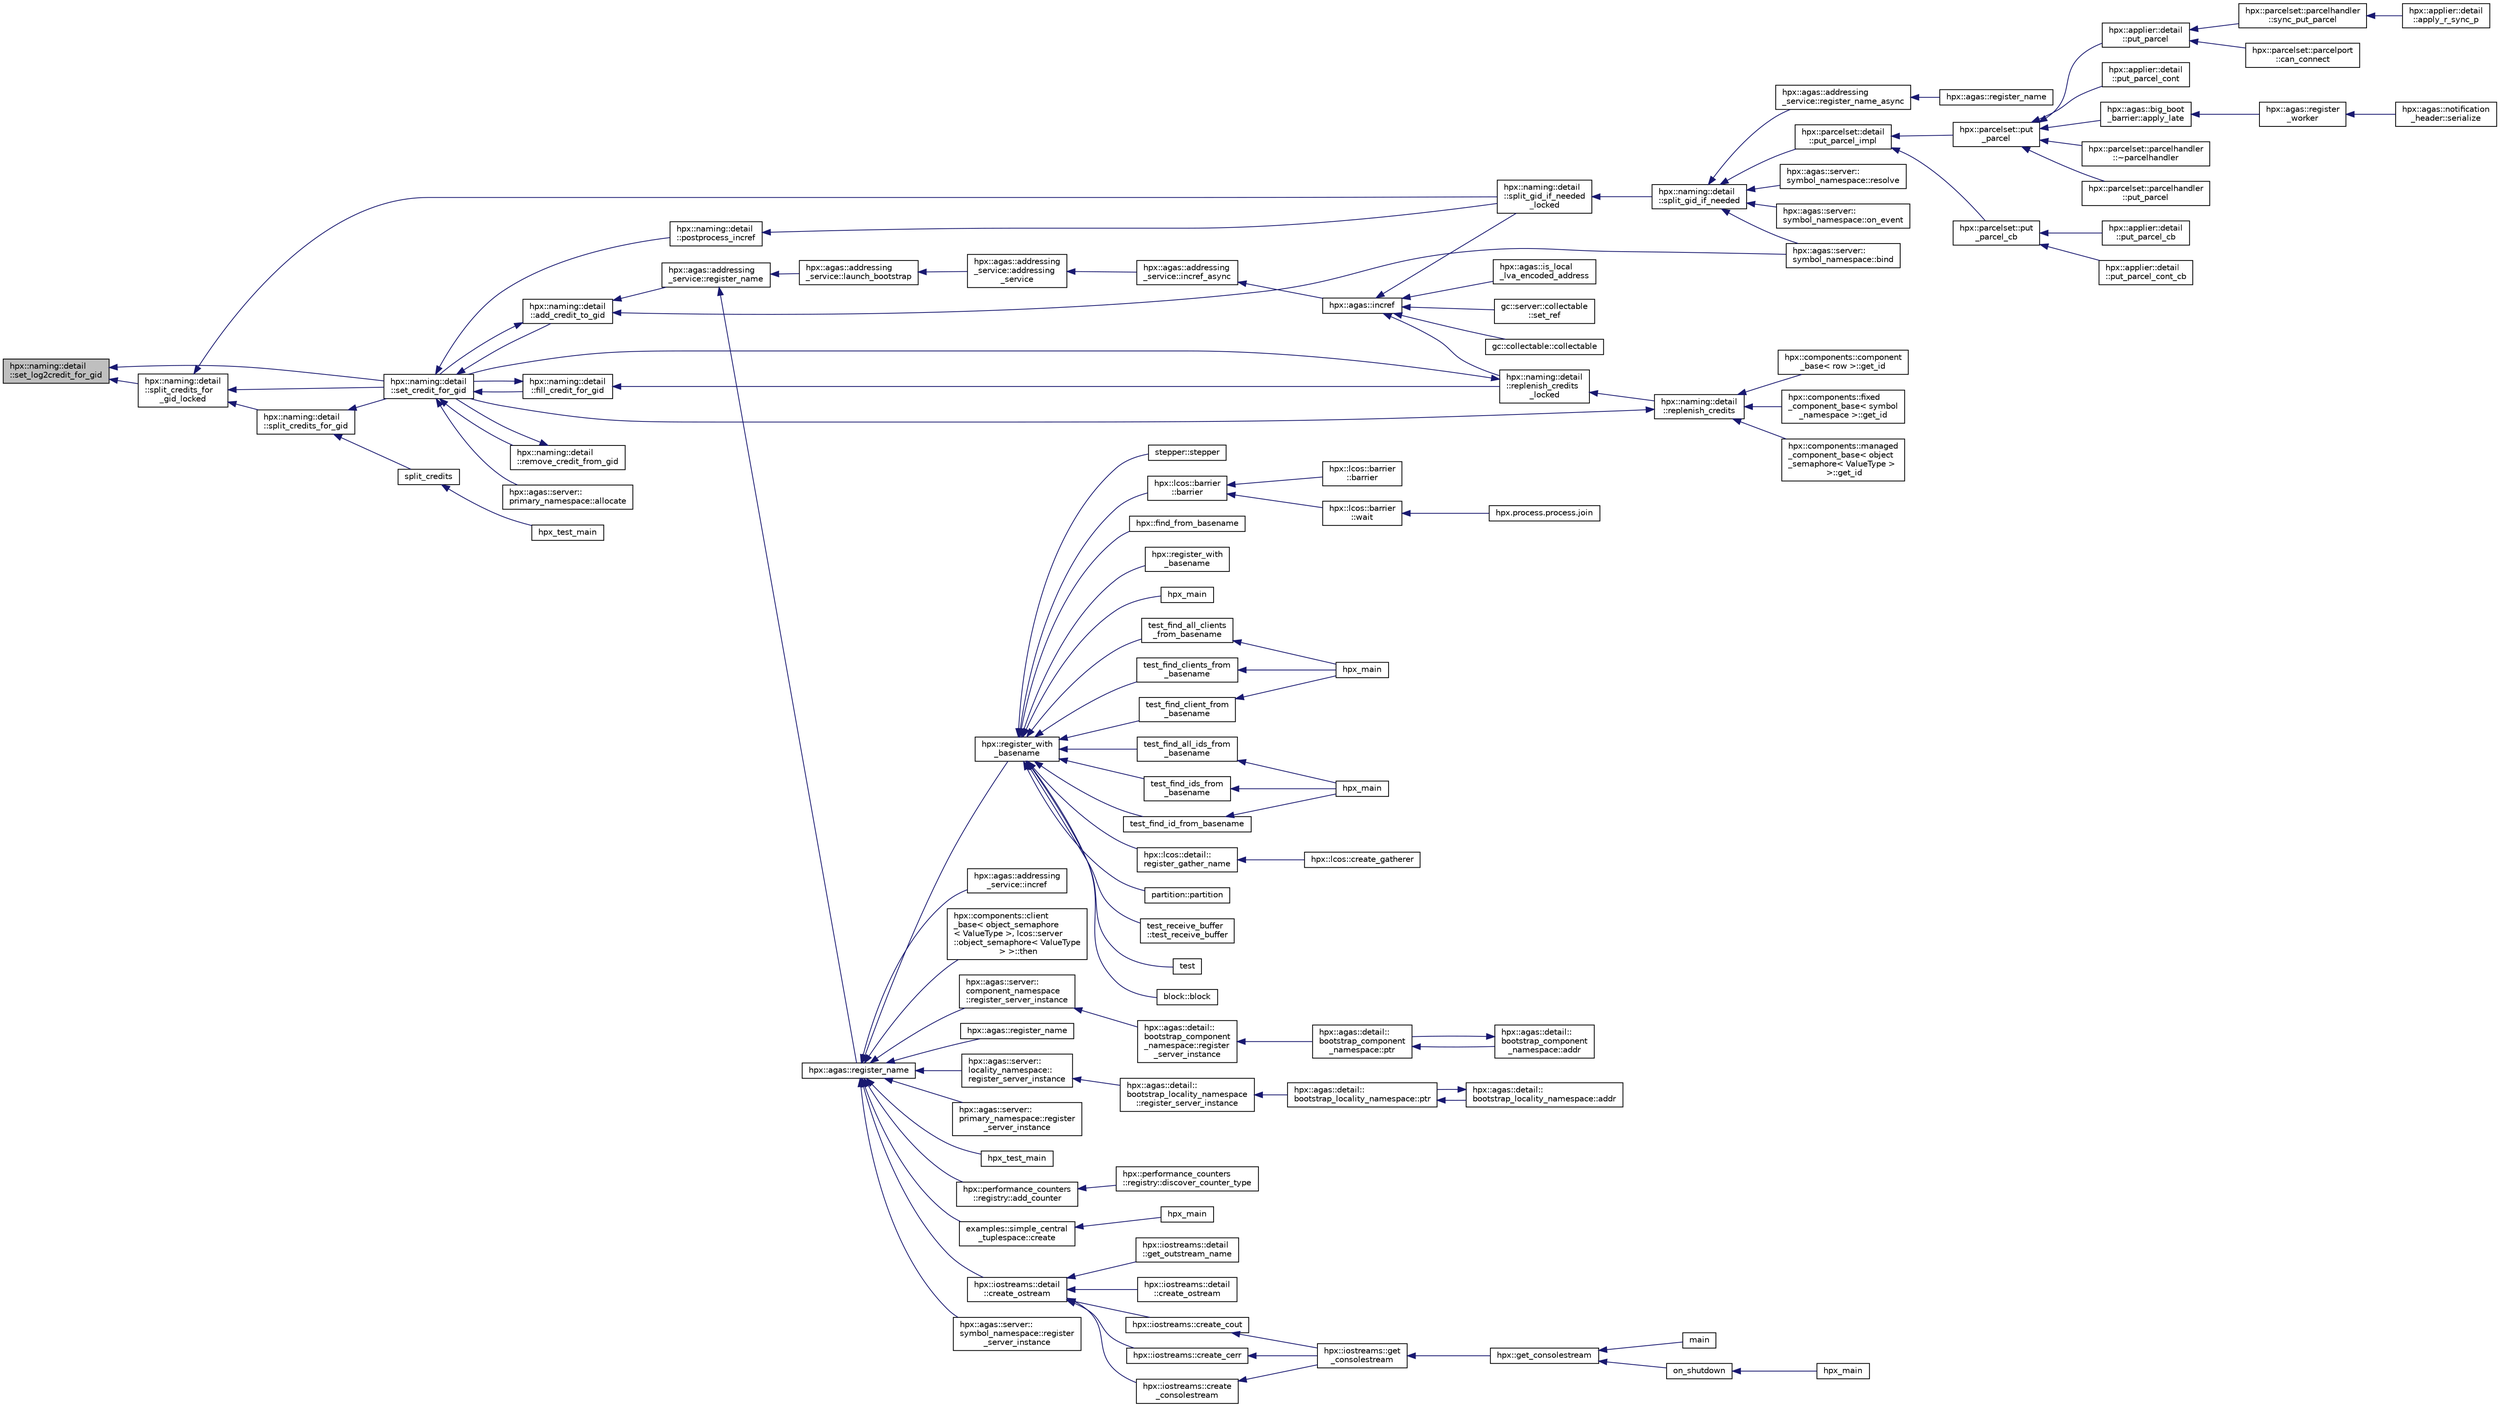 digraph "hpx::naming::detail::set_log2credit_for_gid"
{
  edge [fontname="Helvetica",fontsize="10",labelfontname="Helvetica",labelfontsize="10"];
  node [fontname="Helvetica",fontsize="10",shape=record];
  rankdir="LR";
  Node3352 [label="hpx::naming::detail\l::set_log2credit_for_gid",height=0.2,width=0.4,color="black", fillcolor="grey75", style="filled", fontcolor="black"];
  Node3352 -> Node3353 [dir="back",color="midnightblue",fontsize="10",style="solid",fontname="Helvetica"];
  Node3353 [label="hpx::naming::detail\l::split_credits_for\l_gid_locked",height=0.2,width=0.4,color="black", fillcolor="white", style="filled",URL="$d5/d18/namespacehpx_1_1naming_1_1detail.html#a66dfb706e0b0fe738646b762b2b5403b"];
  Node3353 -> Node3354 [dir="back",color="midnightblue",fontsize="10",style="solid",fontname="Helvetica"];
  Node3354 [label="hpx::naming::detail\l::split_gid_if_needed\l_locked",height=0.2,width=0.4,color="black", fillcolor="white", style="filled",URL="$d5/d18/namespacehpx_1_1naming_1_1detail.html#a8a41d874bb719f702a76d483293d9d56"];
  Node3354 -> Node3355 [dir="back",color="midnightblue",fontsize="10",style="solid",fontname="Helvetica"];
  Node3355 [label="hpx::naming::detail\l::split_gid_if_needed",height=0.2,width=0.4,color="black", fillcolor="white", style="filled",URL="$d5/d18/namespacehpx_1_1naming_1_1detail.html#a106949fcb9087fb6bdca67d048d6568f"];
  Node3355 -> Node3356 [dir="back",color="midnightblue",fontsize="10",style="solid",fontname="Helvetica"];
  Node3356 [label="hpx::agas::addressing\l_service::register_name_async",height=0.2,width=0.4,color="black", fillcolor="white", style="filled",URL="$db/d58/structhpx_1_1agas_1_1addressing__service.html#adfd0ce835927a3c0396b6fc9e9fbb3cf"];
  Node3356 -> Node3357 [dir="back",color="midnightblue",fontsize="10",style="solid",fontname="Helvetica"];
  Node3357 [label="hpx::agas::register_name",height=0.2,width=0.4,color="black", fillcolor="white", style="filled",URL="$dc/d54/namespacehpx_1_1agas.html#adc43905ef74ad9948375f3948b64fc2f"];
  Node3355 -> Node3358 [dir="back",color="midnightblue",fontsize="10",style="solid",fontname="Helvetica"];
  Node3358 [label="hpx::parcelset::detail\l::put_parcel_impl",height=0.2,width=0.4,color="black", fillcolor="white", style="filled",URL="$dc/d4e/namespacehpx_1_1parcelset_1_1detail.html#a0dfe29365976960c7f5db6388e8ce603"];
  Node3358 -> Node3359 [dir="back",color="midnightblue",fontsize="10",style="solid",fontname="Helvetica"];
  Node3359 [label="hpx::parcelset::put\l_parcel",height=0.2,width=0.4,color="black", fillcolor="white", style="filled",URL="$d4/d41/namespacehpx_1_1parcelset.html#a53a9f5c6cf260dc8d06d194c96182b65"];
  Node3359 -> Node3360 [dir="back",color="midnightblue",fontsize="10",style="solid",fontname="Helvetica"];
  Node3360 [label="hpx::applier::detail\l::put_parcel",height=0.2,width=0.4,color="black", fillcolor="white", style="filled",URL="$d1/d2a/namespacehpx_1_1applier_1_1detail.html#a4d568b8071bb894a09fabfba232c2663"];
  Node3360 -> Node3361 [dir="back",color="midnightblue",fontsize="10",style="solid",fontname="Helvetica"];
  Node3361 [label="hpx::parcelset::parcelhandler\l::sync_put_parcel",height=0.2,width=0.4,color="black", fillcolor="white", style="filled",URL="$d4/d2f/classhpx_1_1parcelset_1_1parcelhandler.html#ad478f8b244ec822fcbcb84aa67b17497"];
  Node3361 -> Node3362 [dir="back",color="midnightblue",fontsize="10",style="solid",fontname="Helvetica"];
  Node3362 [label="hpx::applier::detail\l::apply_r_sync_p",height=0.2,width=0.4,color="black", fillcolor="white", style="filled",URL="$d1/d2a/namespacehpx_1_1applier_1_1detail.html#ab69485311adeb590afa621a4b4be595d"];
  Node3360 -> Node3363 [dir="back",color="midnightblue",fontsize="10",style="solid",fontname="Helvetica"];
  Node3363 [label="hpx::parcelset::parcelport\l::can_connect",height=0.2,width=0.4,color="black", fillcolor="white", style="filled",URL="$d9/d67/classhpx_1_1parcelset_1_1parcelport.html#a68bd6750625124e4de6309e74283a767"];
  Node3359 -> Node3364 [dir="back",color="midnightblue",fontsize="10",style="solid",fontname="Helvetica"];
  Node3364 [label="hpx::applier::detail\l::put_parcel_cont",height=0.2,width=0.4,color="black", fillcolor="white", style="filled",URL="$d1/d2a/namespacehpx_1_1applier_1_1detail.html#aa5119ce6a8f642d2bacf23dc42ade0f9"];
  Node3359 -> Node3365 [dir="back",color="midnightblue",fontsize="10",style="solid",fontname="Helvetica"];
  Node3365 [label="hpx::agas::big_boot\l_barrier::apply_late",height=0.2,width=0.4,color="black", fillcolor="white", style="filled",URL="$d8/db6/structhpx_1_1agas_1_1big__boot__barrier.html#a9148a04a25bea5a37d77b3ff20e1ebfb"];
  Node3365 -> Node3366 [dir="back",color="midnightblue",fontsize="10",style="solid",fontname="Helvetica"];
  Node3366 [label="hpx::agas::register\l_worker",height=0.2,width=0.4,color="black", fillcolor="white", style="filled",URL="$dc/d54/namespacehpx_1_1agas.html#a3c98dc053a97fca0f3f3b5719d9f8336"];
  Node3366 -> Node3367 [dir="back",color="midnightblue",fontsize="10",style="solid",fontname="Helvetica"];
  Node3367 [label="hpx::agas::notification\l_header::serialize",height=0.2,width=0.4,color="black", fillcolor="white", style="filled",URL="$de/dae/structhpx_1_1agas_1_1notification__header.html#aa028cf0e80baf9259523c340c4568634"];
  Node3359 -> Node3368 [dir="back",color="midnightblue",fontsize="10",style="solid",fontname="Helvetica"];
  Node3368 [label="hpx::parcelset::parcelhandler\l::~parcelhandler",height=0.2,width=0.4,color="black", fillcolor="white", style="filled",URL="$d4/d2f/classhpx_1_1parcelset_1_1parcelhandler.html#a938c1c4259b1be845dc0197465969a17"];
  Node3359 -> Node3369 [dir="back",color="midnightblue",fontsize="10",style="solid",fontname="Helvetica"];
  Node3369 [label="hpx::parcelset::parcelhandler\l::put_parcel",height=0.2,width=0.4,color="black", fillcolor="white", style="filled",URL="$d4/d2f/classhpx_1_1parcelset_1_1parcelhandler.html#aad45344f98c3f15456325c7270ae5ade"];
  Node3358 -> Node3370 [dir="back",color="midnightblue",fontsize="10",style="solid",fontname="Helvetica"];
  Node3370 [label="hpx::parcelset::put\l_parcel_cb",height=0.2,width=0.4,color="black", fillcolor="white", style="filled",URL="$d4/d41/namespacehpx_1_1parcelset.html#a44a60f48094a44cbb7f52b7807dc56ff"];
  Node3370 -> Node3371 [dir="back",color="midnightblue",fontsize="10",style="solid",fontname="Helvetica"];
  Node3371 [label="hpx::applier::detail\l::put_parcel_cb",height=0.2,width=0.4,color="black", fillcolor="white", style="filled",URL="$d1/d2a/namespacehpx_1_1applier_1_1detail.html#a96b7471f7a59fa4d3d298e562507c339"];
  Node3370 -> Node3372 [dir="back",color="midnightblue",fontsize="10",style="solid",fontname="Helvetica"];
  Node3372 [label="hpx::applier::detail\l::put_parcel_cont_cb",height=0.2,width=0.4,color="black", fillcolor="white", style="filled",URL="$d1/d2a/namespacehpx_1_1applier_1_1detail.html#acb5d7569cd53998c51e4b48f09d62e83"];
  Node3355 -> Node3373 [dir="back",color="midnightblue",fontsize="10",style="solid",fontname="Helvetica"];
  Node3373 [label="hpx::agas::server::\lsymbol_namespace::bind",height=0.2,width=0.4,color="black", fillcolor="white", style="filled",URL="$dc/da6/structhpx_1_1agas_1_1server_1_1symbol__namespace.html#a229ead0876ac8c5754793a2ca68de559"];
  Node3355 -> Node3374 [dir="back",color="midnightblue",fontsize="10",style="solid",fontname="Helvetica"];
  Node3374 [label="hpx::agas::server::\lsymbol_namespace::resolve",height=0.2,width=0.4,color="black", fillcolor="white", style="filled",URL="$dc/da6/structhpx_1_1agas_1_1server_1_1symbol__namespace.html#aec3fc24e40dc96142eb77537945e92d5"];
  Node3355 -> Node3375 [dir="back",color="midnightblue",fontsize="10",style="solid",fontname="Helvetica"];
  Node3375 [label="hpx::agas::server::\lsymbol_namespace::on_event",height=0.2,width=0.4,color="black", fillcolor="white", style="filled",URL="$dc/da6/structhpx_1_1agas_1_1server_1_1symbol__namespace.html#abbfcf18e8d40612e4fa618a39a2fc492"];
  Node3353 -> Node3376 [dir="back",color="midnightblue",fontsize="10",style="solid",fontname="Helvetica"];
  Node3376 [label="hpx::naming::detail\l::split_credits_for_gid",height=0.2,width=0.4,color="black", fillcolor="white", style="filled",URL="$d5/d18/namespacehpx_1_1naming_1_1detail.html#ab2f9863a9fdf1ca9b7990f6005b912be"];
  Node3376 -> Node3377 [dir="back",color="midnightblue",fontsize="10",style="solid",fontname="Helvetica"];
  Node3377 [label="hpx::naming::detail\l::set_credit_for_gid",height=0.2,width=0.4,color="black", fillcolor="white", style="filled",URL="$d5/d18/namespacehpx_1_1naming_1_1detail.html#a87703193ff814a4e1c912e98e655ec51"];
  Node3377 -> Node3378 [dir="back",color="midnightblue",fontsize="10",style="solid",fontname="Helvetica"];
  Node3378 [label="hpx::naming::detail\l::postprocess_incref",height=0.2,width=0.4,color="black", fillcolor="white", style="filled",URL="$d5/d18/namespacehpx_1_1naming_1_1detail.html#a9d2708b2b1a4087d64195137b077ef1d"];
  Node3378 -> Node3354 [dir="back",color="midnightblue",fontsize="10",style="solid",fontname="Helvetica"];
  Node3377 -> Node3379 [dir="back",color="midnightblue",fontsize="10",style="solid",fontname="Helvetica"];
  Node3379 [label="hpx::naming::detail\l::add_credit_to_gid",height=0.2,width=0.4,color="black", fillcolor="white", style="filled",URL="$d5/d18/namespacehpx_1_1naming_1_1detail.html#ab13848a91587535a393be4def980e832"];
  Node3379 -> Node3380 [dir="back",color="midnightblue",fontsize="10",style="solid",fontname="Helvetica"];
  Node3380 [label="hpx::agas::addressing\l_service::register_name",height=0.2,width=0.4,color="black", fillcolor="white", style="filled",URL="$db/d58/structhpx_1_1agas_1_1addressing__service.html#a5929d7fd681a5ed692bfbeaa503fc32d",tooltip="Register a global name with a global address (id) "];
  Node3380 -> Node3381 [dir="back",color="midnightblue",fontsize="10",style="solid",fontname="Helvetica"];
  Node3381 [label="hpx::agas::addressing\l_service::launch_bootstrap",height=0.2,width=0.4,color="black", fillcolor="white", style="filled",URL="$db/d58/structhpx_1_1agas_1_1addressing__service.html#a664380be3597d3ca31677b2ae5800e76"];
  Node3381 -> Node3382 [dir="back",color="midnightblue",fontsize="10",style="solid",fontname="Helvetica"];
  Node3382 [label="hpx::agas::addressing\l_service::addressing\l_service",height=0.2,width=0.4,color="black", fillcolor="white", style="filled",URL="$db/d58/structhpx_1_1agas_1_1addressing__service.html#a4cd885b12c530009f44f7372c197d54f"];
  Node3382 -> Node3383 [dir="back",color="midnightblue",fontsize="10",style="solid",fontname="Helvetica"];
  Node3383 [label="hpx::agas::addressing\l_service::incref_async",height=0.2,width=0.4,color="black", fillcolor="white", style="filled",URL="$db/d58/structhpx_1_1agas_1_1addressing__service.html#adae9df2634cf648f129f203c3678c1c1",tooltip="Increment the global reference count for the given id. "];
  Node3383 -> Node3384 [dir="back",color="midnightblue",fontsize="10",style="solid",fontname="Helvetica"];
  Node3384 [label="hpx::agas::incref",height=0.2,width=0.4,color="black", fillcolor="white", style="filled",URL="$dc/d54/namespacehpx_1_1agas.html#aad81d2ea721c1a5692e243ef07bf164f"];
  Node3384 -> Node3385 [dir="back",color="midnightblue",fontsize="10",style="solid",fontname="Helvetica"];
  Node3385 [label="hpx::agas::is_local\l_lva_encoded_address",height=0.2,width=0.4,color="black", fillcolor="white", style="filled",URL="$dc/d54/namespacehpx_1_1agas.html#abb5e5584ed3b536ace8e3f58415e24c2"];
  Node3384 -> Node3386 [dir="back",color="midnightblue",fontsize="10",style="solid",fontname="Helvetica"];
  Node3386 [label="gc::server::collectable\l::set_ref",height=0.2,width=0.4,color="black", fillcolor="white", style="filled",URL="$da/d76/structgc_1_1server_1_1collectable.html#a8e123e39f5a85da593dc15b5f872748d"];
  Node3384 -> Node3387 [dir="back",color="midnightblue",fontsize="10",style="solid",fontname="Helvetica"];
  Node3387 [label="gc::collectable::collectable",height=0.2,width=0.4,color="black", fillcolor="white", style="filled",URL="$da/d23/structgc_1_1collectable.html#a9ac791be34891330ff8192ac2ef68c7c"];
  Node3384 -> Node3354 [dir="back",color="midnightblue",fontsize="10",style="solid",fontname="Helvetica"];
  Node3384 -> Node3388 [dir="back",color="midnightblue",fontsize="10",style="solid",fontname="Helvetica"];
  Node3388 [label="hpx::naming::detail\l::replenish_credits\l_locked",height=0.2,width=0.4,color="black", fillcolor="white", style="filled",URL="$d5/d18/namespacehpx_1_1naming_1_1detail.html#a011ed4fa9a2f4d4319adc54943fa03d6"];
  Node3388 -> Node3389 [dir="back",color="midnightblue",fontsize="10",style="solid",fontname="Helvetica"];
  Node3389 [label="hpx::naming::detail\l::replenish_credits",height=0.2,width=0.4,color="black", fillcolor="white", style="filled",URL="$d5/d18/namespacehpx_1_1naming_1_1detail.html#aab806d937bd01894af129d3d3cbb22f4"];
  Node3389 -> Node3390 [dir="back",color="midnightblue",fontsize="10",style="solid",fontname="Helvetica"];
  Node3390 [label="hpx::components::component\l_base\< row \>::get_id",height=0.2,width=0.4,color="black", fillcolor="white", style="filled",URL="$d2/de6/classhpx_1_1components_1_1component__base.html#a4c8fd93514039bdf01c48d66d82b19cd"];
  Node3389 -> Node3391 [dir="back",color="midnightblue",fontsize="10",style="solid",fontname="Helvetica"];
  Node3391 [label="hpx::components::fixed\l_component_base\< symbol\l_namespace \>::get_id",height=0.2,width=0.4,color="black", fillcolor="white", style="filled",URL="$df/dfd/classhpx_1_1components_1_1fixed__component__base.html#a3066d2c2779a65cd20ce98b87e4dd4c2"];
  Node3389 -> Node3392 [dir="back",color="midnightblue",fontsize="10",style="solid",fontname="Helvetica"];
  Node3392 [label="hpx::components::managed\l_component_base\< object\l_semaphore\< ValueType \>\l \>::get_id",height=0.2,width=0.4,color="black", fillcolor="white", style="filled",URL="$d1/d7b/classhpx_1_1components_1_1managed__component__base.html#ac026850ad861e1da5393943cf5751708"];
  Node3389 -> Node3377 [dir="back",color="midnightblue",fontsize="10",style="solid",fontname="Helvetica"];
  Node3388 -> Node3377 [dir="back",color="midnightblue",fontsize="10",style="solid",fontname="Helvetica"];
  Node3380 -> Node3393 [dir="back",color="midnightblue",fontsize="10",style="solid",fontname="Helvetica"];
  Node3393 [label="hpx::agas::register_name",height=0.2,width=0.4,color="black", fillcolor="white", style="filled",URL="$dc/d54/namespacehpx_1_1agas.html#a3812793adbf5e7d8c6b468595ac0823f"];
  Node3393 -> Node3394 [dir="back",color="midnightblue",fontsize="10",style="solid",fontname="Helvetica"];
  Node3394 [label="hpx::register_with\l_basename",height=0.2,width=0.4,color="black", fillcolor="white", style="filled",URL="$d8/d83/namespacehpx.html#acf88178dc8c98cb0d7396325b3ccffdd",tooltip="Register the given id using the given base name. "];
  Node3394 -> Node3395 [dir="back",color="midnightblue",fontsize="10",style="solid",fontname="Helvetica"];
  Node3395 [label="stepper::stepper",height=0.2,width=0.4,color="black", fillcolor="white", style="filled",URL="$d0/da6/structstepper.html#a3d3b661e2502d80c80775c190f5585e2"];
  Node3394 -> Node3396 [dir="back",color="midnightblue",fontsize="10",style="solid",fontname="Helvetica"];
  Node3396 [label="hpx::lcos::barrier\l::barrier",height=0.2,width=0.4,color="black", fillcolor="white", style="filled",URL="$d9/dab/classhpx_1_1lcos_1_1barrier.html#ae8e5bad1b2828970404b5d280137d579"];
  Node3396 -> Node3397 [dir="back",color="midnightblue",fontsize="10",style="solid",fontname="Helvetica"];
  Node3397 [label="hpx::lcos::barrier\l::barrier",height=0.2,width=0.4,color="black", fillcolor="white", style="filled",URL="$d9/dab/classhpx_1_1lcos_1_1barrier.html#a8a9fc05508fad7cd1d8014bee0e1d221"];
  Node3396 -> Node3398 [dir="back",color="midnightblue",fontsize="10",style="solid",fontname="Helvetica"];
  Node3398 [label="hpx::lcos::barrier\l::wait",height=0.2,width=0.4,color="black", fillcolor="white", style="filled",URL="$d9/dab/classhpx_1_1lcos_1_1barrier.html#a1fcac5ce49dd1b9800affc8c8b84e4c9"];
  Node3398 -> Node3399 [dir="back",color="midnightblue",fontsize="10",style="solid",fontname="Helvetica"];
  Node3399 [label="hpx.process.process.join",height=0.2,width=0.4,color="black", fillcolor="white", style="filled",URL="$d3/d41/classhpx_1_1process_1_1process.html#acc7ec4687f3bf5ae121ef7b494d991d8"];
  Node3394 -> Node3400 [dir="back",color="midnightblue",fontsize="10",style="solid",fontname="Helvetica"];
  Node3400 [label="hpx::find_from_basename",height=0.2,width=0.4,color="black", fillcolor="white", style="filled",URL="$d8/d83/namespacehpx.html#a02d4c4317d9d663b22c2e47aab0b56df",tooltip="Return registered id from the given base name and sequence number. "];
  Node3394 -> Node3401 [dir="back",color="midnightblue",fontsize="10",style="solid",fontname="Helvetica"];
  Node3401 [label="hpx::register_with\l_basename",height=0.2,width=0.4,color="black", fillcolor="white", style="filled",URL="$d8/d83/namespacehpx.html#a09a6c6ffc84d21df225c3f5730de31d0"];
  Node3394 -> Node3402 [dir="back",color="midnightblue",fontsize="10",style="solid",fontname="Helvetica"];
  Node3402 [label="hpx_main",height=0.2,width=0.4,color="black", fillcolor="white", style="filled",URL="$db/d8d/duplicate__id__registration__1596_8cpp.html#aefd26dd818037509b2241068d57e3e1d"];
  Node3394 -> Node3403 [dir="back",color="midnightblue",fontsize="10",style="solid",fontname="Helvetica"];
  Node3403 [label="test_find_all_clients\l_from_basename",height=0.2,width=0.4,color="black", fillcolor="white", style="filled",URL="$dc/d15/find__clients__from__prefix_8cpp.html#aa57a9747db04f3feb78e2e423232d1f9"];
  Node3403 -> Node3404 [dir="back",color="midnightblue",fontsize="10",style="solid",fontname="Helvetica"];
  Node3404 [label="hpx_main",height=0.2,width=0.4,color="black", fillcolor="white", style="filled",URL="$dc/d15/find__clients__from__prefix_8cpp.html#aefd26dd818037509b2241068d57e3e1d"];
  Node3394 -> Node3405 [dir="back",color="midnightblue",fontsize="10",style="solid",fontname="Helvetica"];
  Node3405 [label="test_find_clients_from\l_basename",height=0.2,width=0.4,color="black", fillcolor="white", style="filled",URL="$dc/d15/find__clients__from__prefix_8cpp.html#a6fef840f56014443521cc99c2d9d781c"];
  Node3405 -> Node3404 [dir="back",color="midnightblue",fontsize="10",style="solid",fontname="Helvetica"];
  Node3394 -> Node3406 [dir="back",color="midnightblue",fontsize="10",style="solid",fontname="Helvetica"];
  Node3406 [label="test_find_client_from\l_basename",height=0.2,width=0.4,color="black", fillcolor="white", style="filled",URL="$dc/d15/find__clients__from__prefix_8cpp.html#a61a7f45bc9dd018d57ea2230824dab25"];
  Node3406 -> Node3404 [dir="back",color="midnightblue",fontsize="10",style="solid",fontname="Helvetica"];
  Node3394 -> Node3407 [dir="back",color="midnightblue",fontsize="10",style="solid",fontname="Helvetica"];
  Node3407 [label="test_find_all_ids_from\l_basename",height=0.2,width=0.4,color="black", fillcolor="white", style="filled",URL="$dc/df3/find__ids__from__prefix_8cpp.html#a369302d85871c563e109f575d4c3d29c"];
  Node3407 -> Node3408 [dir="back",color="midnightblue",fontsize="10",style="solid",fontname="Helvetica"];
  Node3408 [label="hpx_main",height=0.2,width=0.4,color="black", fillcolor="white", style="filled",URL="$dc/df3/find__ids__from__prefix_8cpp.html#aefd26dd818037509b2241068d57e3e1d"];
  Node3394 -> Node3409 [dir="back",color="midnightblue",fontsize="10",style="solid",fontname="Helvetica"];
  Node3409 [label="test_find_ids_from\l_basename",height=0.2,width=0.4,color="black", fillcolor="white", style="filled",URL="$dc/df3/find__ids__from__prefix_8cpp.html#a4526a7a41c258e2aedcdabd4ece4f4ba"];
  Node3409 -> Node3408 [dir="back",color="midnightblue",fontsize="10",style="solid",fontname="Helvetica"];
  Node3394 -> Node3410 [dir="back",color="midnightblue",fontsize="10",style="solid",fontname="Helvetica"];
  Node3410 [label="test_find_id_from_basename",height=0.2,width=0.4,color="black", fillcolor="white", style="filled",URL="$dc/df3/find__ids__from__prefix_8cpp.html#a35b932e250f78d774db87c971e42adce"];
  Node3410 -> Node3408 [dir="back",color="midnightblue",fontsize="10",style="solid",fontname="Helvetica"];
  Node3394 -> Node3411 [dir="back",color="midnightblue",fontsize="10",style="solid",fontname="Helvetica"];
  Node3411 [label="hpx::lcos::detail::\lregister_gather_name",height=0.2,width=0.4,color="black", fillcolor="white", style="filled",URL="$d4/d6c/namespacehpx_1_1lcos_1_1detail.html#afb3d3eafe04150308d004869a96242b3"];
  Node3411 -> Node3412 [dir="back",color="midnightblue",fontsize="10",style="solid",fontname="Helvetica"];
  Node3412 [label="hpx::lcos::create_gatherer",height=0.2,width=0.4,color="black", fillcolor="white", style="filled",URL="$d2/dc9/namespacehpx_1_1lcos.html#aaa3e2a825ca566eee4e3c0cfc19b5dc3"];
  Node3394 -> Node3413 [dir="back",color="midnightblue",fontsize="10",style="solid",fontname="Helvetica"];
  Node3413 [label="partition::partition",height=0.2,width=0.4,color="black", fillcolor="white", style="filled",URL="$d3/d98/structpartition.html#a949115c70a8ed7802ec756677063507b"];
  Node3394 -> Node3414 [dir="back",color="midnightblue",fontsize="10",style="solid",fontname="Helvetica"];
  Node3414 [label="test_receive_buffer\l::test_receive_buffer",height=0.2,width=0.4,color="black", fillcolor="white", style="filled",URL="$d1/d2e/structtest__receive__buffer.html#a501e8703c3a9d33b23c67cc3782a3052"];
  Node3394 -> Node3415 [dir="back",color="midnightblue",fontsize="10",style="solid",fontname="Helvetica"];
  Node3415 [label="test",height=0.2,width=0.4,color="black", fillcolor="white", style="filled",URL="$db/d95/register__with__basename__1804_8cpp.html#ae1a3968e7947464bee7714f6d43b7002"];
  Node3394 -> Node3416 [dir="back",color="midnightblue",fontsize="10",style="solid",fontname="Helvetica"];
  Node3416 [label="block::block",height=0.2,width=0.4,color="black", fillcolor="white", style="filled",URL="$d1/d7f/structblock.html#ad2fe04030b850ffa3f213c85f848c0c9"];
  Node3393 -> Node3417 [dir="back",color="midnightblue",fontsize="10",style="solid",fontname="Helvetica"];
  Node3417 [label="hpx::agas::addressing\l_service::incref",height=0.2,width=0.4,color="black", fillcolor="white", style="filled",URL="$db/d58/structhpx_1_1agas_1_1addressing__service.html#a77add8ef493b3ff577876bbbde8b2ead"];
  Node3393 -> Node3418 [dir="back",color="midnightblue",fontsize="10",style="solid",fontname="Helvetica"];
  Node3418 [label="hpx::components::client\l_base\< object_semaphore\l\< ValueType \>, lcos::server\l::object_semaphore\< ValueType\l \> \>::then",height=0.2,width=0.4,color="black", fillcolor="white", style="filled",URL="$d9/dad/classhpx_1_1components_1_1client__base.html#a195e205b5917c50455e9eab169045a2f"];
  Node3393 -> Node3419 [dir="back",color="midnightblue",fontsize="10",style="solid",fontname="Helvetica"];
  Node3419 [label="hpx::agas::server::\lcomponent_namespace\l::register_server_instance",height=0.2,width=0.4,color="black", fillcolor="white", style="filled",URL="$d4/dc8/structhpx_1_1agas_1_1server_1_1component__namespace.html#aa114cf679cc56f70c05ab18aff971ecb"];
  Node3419 -> Node3420 [dir="back",color="midnightblue",fontsize="10",style="solid",fontname="Helvetica"];
  Node3420 [label="hpx::agas::detail::\lbootstrap_component\l_namespace::register\l_server_instance",height=0.2,width=0.4,color="black", fillcolor="white", style="filled",URL="$d4/db7/structhpx_1_1agas_1_1detail_1_1bootstrap__component__namespace.html#abbc31dcbeb87361092d40afcfbd456b8"];
  Node3420 -> Node3421 [dir="back",color="midnightblue",fontsize="10",style="solid",fontname="Helvetica"];
  Node3421 [label="hpx::agas::detail::\lbootstrap_component\l_namespace::ptr",height=0.2,width=0.4,color="black", fillcolor="white", style="filled",URL="$d4/db7/structhpx_1_1agas_1_1detail_1_1bootstrap__component__namespace.html#a2ddc1b51e40d6b5c32f7eeba52a7527d"];
  Node3421 -> Node3422 [dir="back",color="midnightblue",fontsize="10",style="solid",fontname="Helvetica"];
  Node3422 [label="hpx::agas::detail::\lbootstrap_component\l_namespace::addr",height=0.2,width=0.4,color="black", fillcolor="white", style="filled",URL="$d4/db7/structhpx_1_1agas_1_1detail_1_1bootstrap__component__namespace.html#a4947343cef580d3a72f9fcb6803a54b1"];
  Node3422 -> Node3421 [dir="back",color="midnightblue",fontsize="10",style="solid",fontname="Helvetica"];
  Node3393 -> Node3423 [dir="back",color="midnightblue",fontsize="10",style="solid",fontname="Helvetica"];
  Node3423 [label="hpx::agas::register_name",height=0.2,width=0.4,color="black", fillcolor="white", style="filled",URL="$dc/d54/namespacehpx_1_1agas.html#a2430195ce3eb5a044693ffff42ac4124"];
  Node3393 -> Node3424 [dir="back",color="midnightblue",fontsize="10",style="solid",fontname="Helvetica"];
  Node3424 [label="hpx::agas::server::\llocality_namespace::\lregister_server_instance",height=0.2,width=0.4,color="black", fillcolor="white", style="filled",URL="$dc/d72/structhpx_1_1agas_1_1server_1_1locality__namespace.html#af1491746c7368e3824c99bc100f18734"];
  Node3424 -> Node3425 [dir="back",color="midnightblue",fontsize="10",style="solid",fontname="Helvetica"];
  Node3425 [label="hpx::agas::detail::\lbootstrap_locality_namespace\l::register_server_instance",height=0.2,width=0.4,color="black", fillcolor="white", style="filled",URL="$d2/d28/structhpx_1_1agas_1_1detail_1_1bootstrap__locality__namespace.html#ae300573bed5ba4de244854736bc93372"];
  Node3425 -> Node3426 [dir="back",color="midnightblue",fontsize="10",style="solid",fontname="Helvetica"];
  Node3426 [label="hpx::agas::detail::\lbootstrap_locality_namespace::ptr",height=0.2,width=0.4,color="black", fillcolor="white", style="filled",URL="$d2/d28/structhpx_1_1agas_1_1detail_1_1bootstrap__locality__namespace.html#a5d4dcef228d9a8e6040f2e404546a7b8"];
  Node3426 -> Node3427 [dir="back",color="midnightblue",fontsize="10",style="solid",fontname="Helvetica"];
  Node3427 [label="hpx::agas::detail::\lbootstrap_locality_namespace::addr",height=0.2,width=0.4,color="black", fillcolor="white", style="filled",URL="$d2/d28/structhpx_1_1agas_1_1detail_1_1bootstrap__locality__namespace.html#a6a5b1a39f25283d49aae9a42b5c4388a"];
  Node3427 -> Node3426 [dir="back",color="midnightblue",fontsize="10",style="solid",fontname="Helvetica"];
  Node3393 -> Node3428 [dir="back",color="midnightblue",fontsize="10",style="solid",fontname="Helvetica"];
  Node3428 [label="hpx::agas::server::\lprimary_namespace::register\l_server_instance",height=0.2,width=0.4,color="black", fillcolor="white", style="filled",URL="$d7/d3a/structhpx_1_1agas_1_1server_1_1primary__namespace.html#a8d3a53331e87a1a6a16a53a0f5c5d759"];
  Node3393 -> Node3429 [dir="back",color="midnightblue",fontsize="10",style="solid",fontname="Helvetica"];
  Node3429 [label="hpx_test_main",height=0.2,width=0.4,color="black", fillcolor="white", style="filled",URL="$d9/deb/refcnted__symbol__to__local__object_8cpp.html#a9a1c75cfa4bc8637fb9e22dfdca0891a"];
  Node3393 -> Node3430 [dir="back",color="midnightblue",fontsize="10",style="solid",fontname="Helvetica"];
  Node3430 [label="hpx::performance_counters\l::registry::add_counter",height=0.2,width=0.4,color="black", fillcolor="white", style="filled",URL="$d2/d02/classhpx_1_1performance__counters_1_1registry.html#a161780fff85c669515be3253f0e29fa5",tooltip="Add an existing performance counter instance to the registry. "];
  Node3430 -> Node3431 [dir="back",color="midnightblue",fontsize="10",style="solid",fontname="Helvetica"];
  Node3431 [label="hpx::performance_counters\l::registry::discover_counter_type",height=0.2,width=0.4,color="black", fillcolor="white", style="filled",URL="$d2/d02/classhpx_1_1performance__counters_1_1registry.html#af060ad9ba59fefe302c89bd8e80227d9"];
  Node3393 -> Node3432 [dir="back",color="midnightblue",fontsize="10",style="solid",fontname="Helvetica"];
  Node3432 [label="examples::simple_central\l_tuplespace::create",height=0.2,width=0.4,color="black", fillcolor="white", style="filled",URL="$d5/d1b/classexamples_1_1simple__central__tuplespace.html#a56c807f1fdd13e282e0ab8f45fdcf0b7"];
  Node3432 -> Node3433 [dir="back",color="midnightblue",fontsize="10",style="solid",fontname="Helvetica"];
  Node3433 [label="hpx_main",height=0.2,width=0.4,color="black", fillcolor="white", style="filled",URL="$d1/d7b/simple__central__tuplespace__client_8cpp.html#aefd26dd818037509b2241068d57e3e1d"];
  Node3393 -> Node3434 [dir="back",color="midnightblue",fontsize="10",style="solid",fontname="Helvetica"];
  Node3434 [label="hpx::iostreams::detail\l::create_ostream",height=0.2,width=0.4,color="black", fillcolor="white", style="filled",URL="$de/d26/namespacehpx_1_1iostreams_1_1detail.html#a2532c6c409d765cc96f0f062dd1807ea"];
  Node3434 -> Node3435 [dir="back",color="midnightblue",fontsize="10",style="solid",fontname="Helvetica"];
  Node3435 [label="hpx::iostreams::detail\l::get_outstream_name",height=0.2,width=0.4,color="black", fillcolor="white", style="filled",URL="$de/d26/namespacehpx_1_1iostreams_1_1detail.html#a4e5f42733aacfd1b6f845141cc8bd755"];
  Node3434 -> Node3436 [dir="back",color="midnightblue",fontsize="10",style="solid",fontname="Helvetica"];
  Node3436 [label="hpx::iostreams::detail\l::create_ostream",height=0.2,width=0.4,color="black", fillcolor="white", style="filled",URL="$de/d26/namespacehpx_1_1iostreams_1_1detail.html#a6a1ed0a7709d7cba5b0feb9d3752fb31"];
  Node3434 -> Node3437 [dir="back",color="midnightblue",fontsize="10",style="solid",fontname="Helvetica"];
  Node3437 [label="hpx::iostreams::create_cout",height=0.2,width=0.4,color="black", fillcolor="white", style="filled",URL="$dd/d1d/namespacehpx_1_1iostreams.html#a9a178fadf70f9b3c6f74274409a7bc69"];
  Node3437 -> Node3438 [dir="back",color="midnightblue",fontsize="10",style="solid",fontname="Helvetica"];
  Node3438 [label="hpx::iostreams::get\l_consolestream",height=0.2,width=0.4,color="black", fillcolor="white", style="filled",URL="$dd/d1d/namespacehpx_1_1iostreams.html#ac4a2ed792a4f5bdcb286ba83f5cd261d"];
  Node3438 -> Node3439 [dir="back",color="midnightblue",fontsize="10",style="solid",fontname="Helvetica"];
  Node3439 [label="hpx::get_consolestream",height=0.2,width=0.4,color="black", fillcolor="white", style="filled",URL="$d8/d83/namespacehpx.html#af305e0b2731f998440d87c7500187a11"];
  Node3439 -> Node3440 [dir="back",color="midnightblue",fontsize="10",style="solid",fontname="Helvetica"];
  Node3440 [label="main",height=0.2,width=0.4,color="black", fillcolor="white", style="filled",URL="$db/dd0/lost__output__2236_8cpp.html#a3c04138a5bfe5d72780bb7e82a18e627"];
  Node3439 -> Node3441 [dir="back",color="midnightblue",fontsize="10",style="solid",fontname="Helvetica"];
  Node3441 [label="on_shutdown",height=0.2,width=0.4,color="black", fillcolor="white", style="filled",URL="$de/d67/no__output__1173_8cpp.html#ada3655c097ed162539aadedb0de3673b"];
  Node3441 -> Node3442 [dir="back",color="midnightblue",fontsize="10",style="solid",fontname="Helvetica"];
  Node3442 [label="hpx_main",height=0.2,width=0.4,color="black", fillcolor="white", style="filled",URL="$de/d67/no__output__1173_8cpp.html#a4ca51ec94fa82421fc621b58eef7b01c"];
  Node3434 -> Node3443 [dir="back",color="midnightblue",fontsize="10",style="solid",fontname="Helvetica"];
  Node3443 [label="hpx::iostreams::create_cerr",height=0.2,width=0.4,color="black", fillcolor="white", style="filled",URL="$dd/d1d/namespacehpx_1_1iostreams.html#aecf4f2ddc53a24fe917ce7cca0bda378"];
  Node3443 -> Node3438 [dir="back",color="midnightblue",fontsize="10",style="solid",fontname="Helvetica"];
  Node3434 -> Node3444 [dir="back",color="midnightblue",fontsize="10",style="solid",fontname="Helvetica"];
  Node3444 [label="hpx::iostreams::create\l_consolestream",height=0.2,width=0.4,color="black", fillcolor="white", style="filled",URL="$dd/d1d/namespacehpx_1_1iostreams.html#ade2ebf54e04b80ddcf3c31dd0bad5ece"];
  Node3444 -> Node3438 [dir="back",color="midnightblue",fontsize="10",style="solid",fontname="Helvetica"];
  Node3393 -> Node3445 [dir="back",color="midnightblue",fontsize="10",style="solid",fontname="Helvetica"];
  Node3445 [label="hpx::agas::server::\lsymbol_namespace::register\l_server_instance",height=0.2,width=0.4,color="black", fillcolor="white", style="filled",URL="$dc/da6/structhpx_1_1agas_1_1server_1_1symbol__namespace.html#ac7de45f2a45cfccf925b88563f61efb0"];
  Node3379 -> Node3377 [dir="back",color="midnightblue",fontsize="10",style="solid",fontname="Helvetica"];
  Node3379 -> Node3373 [dir="back",color="midnightblue",fontsize="10",style="solid",fontname="Helvetica"];
  Node3377 -> Node3446 [dir="back",color="midnightblue",fontsize="10",style="solid",fontname="Helvetica"];
  Node3446 [label="hpx::naming::detail\l::remove_credit_from_gid",height=0.2,width=0.4,color="black", fillcolor="white", style="filled",URL="$d5/d18/namespacehpx_1_1naming_1_1detail.html#a3ccb4b028c2c757c0fabdfe58ac07e47"];
  Node3446 -> Node3377 [dir="back",color="midnightblue",fontsize="10",style="solid",fontname="Helvetica"];
  Node3377 -> Node3447 [dir="back",color="midnightblue",fontsize="10",style="solid",fontname="Helvetica"];
  Node3447 [label="hpx::naming::detail\l::fill_credit_for_gid",height=0.2,width=0.4,color="black", fillcolor="white", style="filled",URL="$d5/d18/namespacehpx_1_1naming_1_1detail.html#a3ec890e6a5b5c8fbd21b11dfe7e50352"];
  Node3447 -> Node3388 [dir="back",color="midnightblue",fontsize="10",style="solid",fontname="Helvetica"];
  Node3447 -> Node3377 [dir="back",color="midnightblue",fontsize="10",style="solid",fontname="Helvetica"];
  Node3377 -> Node3448 [dir="back",color="midnightblue",fontsize="10",style="solid",fontname="Helvetica"];
  Node3448 [label="hpx::agas::server::\lprimary_namespace::allocate",height=0.2,width=0.4,color="black", fillcolor="white", style="filled",URL="$d7/d3a/structhpx_1_1agas_1_1server_1_1primary__namespace.html#a87560fb730ac846b91fc7287dc4e247b"];
  Node3376 -> Node3449 [dir="back",color="midnightblue",fontsize="10",style="solid",fontname="Helvetica"];
  Node3449 [label="split_credits",height=0.2,width=0.4,color="black", fillcolor="white", style="filled",URL="$dc/d1c/split__credit_8cpp.html#a40110ce5ea265f45c75eedb02eff306b"];
  Node3449 -> Node3450 [dir="back",color="midnightblue",fontsize="10",style="solid",fontname="Helvetica"];
  Node3450 [label="hpx_test_main",height=0.2,width=0.4,color="black", fillcolor="white", style="filled",URL="$dc/d1c/split__credit_8cpp.html#a28289202eeff164a3fe55b37581c3c90"];
  Node3353 -> Node3377 [dir="back",color="midnightblue",fontsize="10",style="solid",fontname="Helvetica"];
  Node3352 -> Node3377 [dir="back",color="midnightblue",fontsize="10",style="solid",fontname="Helvetica"];
}
